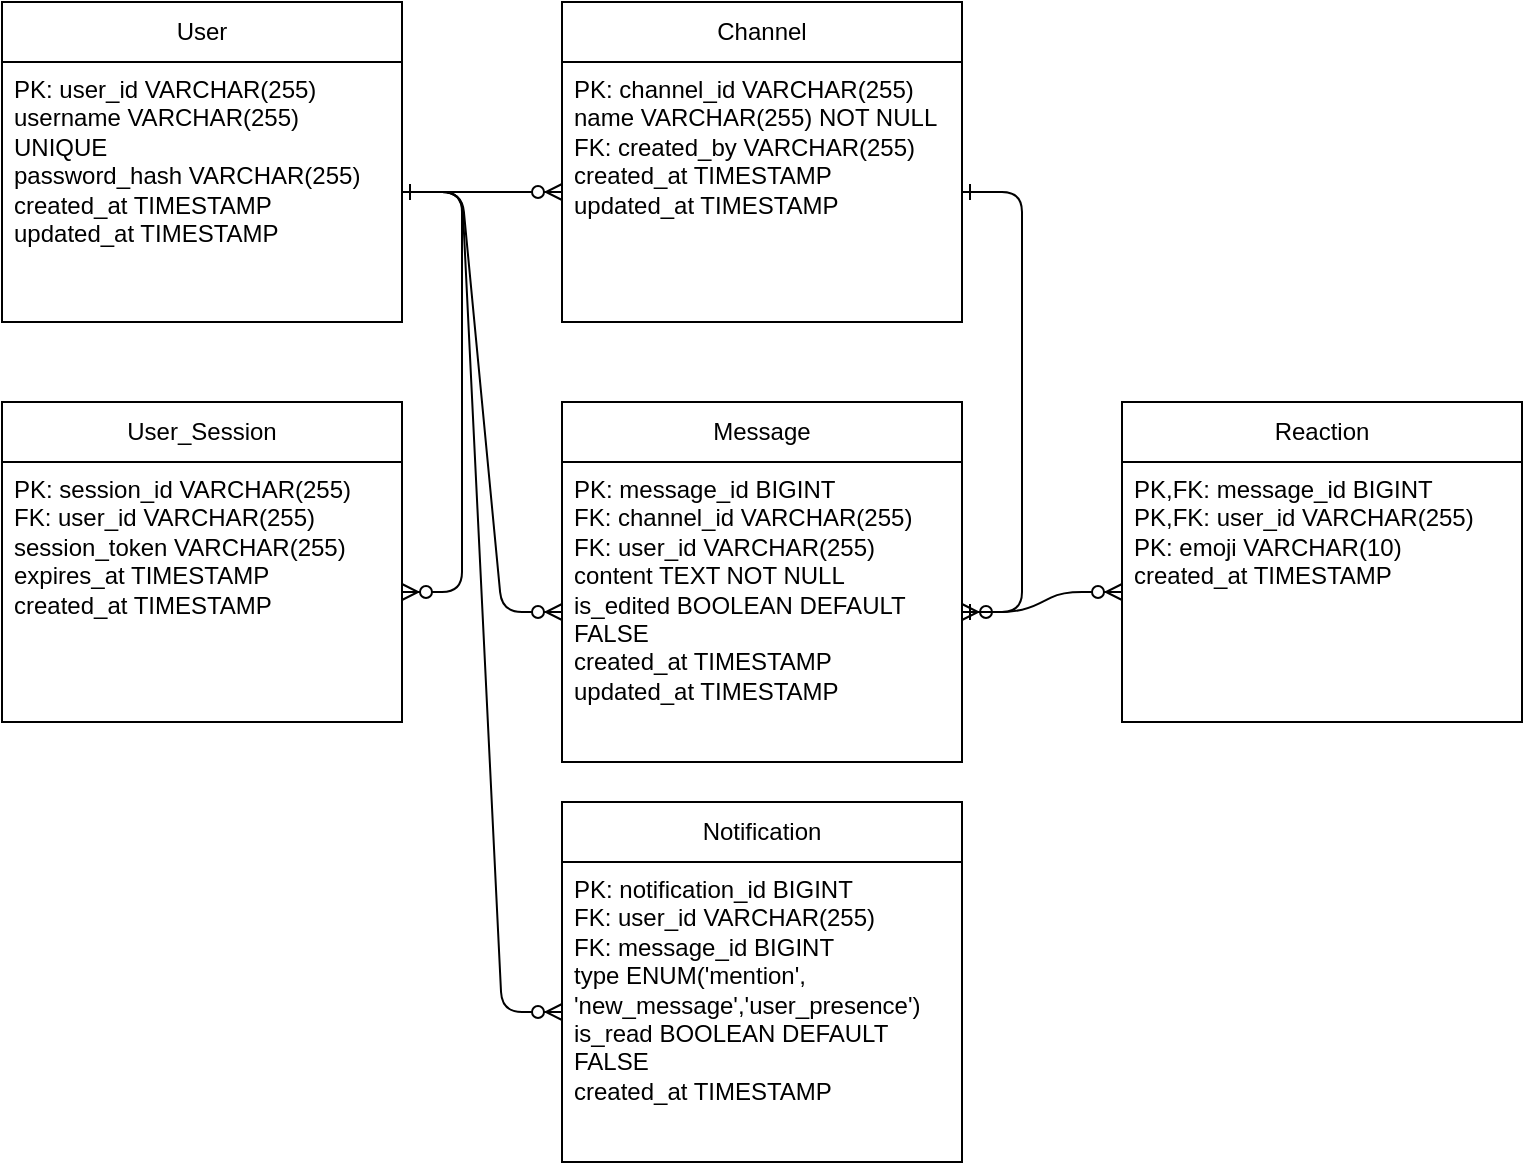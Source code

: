 <?xml version="1.0" encoding="UTF-8"?>
<mxfile version="21.1.1" type="device">
  <diagram id="chat-app-er" name="Chat App ER Diagram">
    <mxGraphModel dx="1422" dy="762" grid="1" gridSize="10" guides="1" tooltips="1" connect="1" arrows="1" fold="1" page="1" pageScale="1" pageWidth="827" pageHeight="1169" math="0" shadow="0">
      <root>
        <mxCell id="0" />
        <mxCell id="1" parent="0" />
        
        <!-- User Table -->
        <mxCell id="user-table" value="User" style="swimlane;fontStyle=0;childLayout=stackLayout;horizontal=1;startSize=30;horizontalStack=0;resizeParent=1;resizeParentMax=0;resizeLast=0;collapsible=1;marginBottom=0;whiteSpace=wrap;html=1;" vertex="1" parent="1">
          <mxGeometry x="40" y="40" width="200" height="160" as="geometry" />
        </mxCell>
        <mxCell id="user-fields" value="PK: user_id VARCHAR(255)&#xa;username VARCHAR(255) UNIQUE&#xa;password_hash VARCHAR(255)&#xa;created_at TIMESTAMP&#xa;updated_at TIMESTAMP" style="text;strokeColor=none;fillColor=none;align=left;verticalAlign=top;spacingLeft=4;spacingRight=4;overflow=hidden;points=[[0,0.5],[1,0.5]];portConstraint=eastwest;rotatable=0;whiteSpace=wrap;html=1;" vertex="1" parent="user-table">
          <mxGeometry y="30" width="200" height="130" as="geometry" />
        </mxCell>

        <!-- User_Session Table -->
        <mxCell id="session-table" value="User_Session" style="swimlane;fontStyle=0;childLayout=stackLayout;horizontal=1;startSize=30;horizontalStack=0;resizeParent=1;resizeParentMax=0;resizeLast=0;collapsible=1;marginBottom=0;whiteSpace=wrap;html=1;" vertex="1" parent="1">
          <mxGeometry x="40" y="240" width="200" height="160" as="geometry" />
        </mxCell>
        <mxCell id="session-fields" value="PK: session_id VARCHAR(255)&#xa;FK: user_id VARCHAR(255)&#xa;session_token VARCHAR(255)&#xa;expires_at TIMESTAMP&#xa;created_at TIMESTAMP" style="text;strokeColor=none;fillColor=none;align=left;verticalAlign=top;spacingLeft=4;spacingRight=4;overflow=hidden;points=[[0,0.5],[1,0.5]];portConstraint=eastwest;rotatable=0;whiteSpace=wrap;html=1;" vertex="1" parent="session-table">
          <mxGeometry y="30" width="200" height="130" as="geometry" />
        </mxCell>

        <!-- Channel Table -->
        <mxCell id="channel-table" value="Channel" style="swimlane;fontStyle=0;childLayout=stackLayout;horizontal=1;startSize=30;horizontalStack=0;resizeParent=1;resizeParentMax=0;resizeLast=0;collapsible=1;marginBottom=0;whiteSpace=wrap;html=1;" vertex="1" parent="1">
          <mxGeometry x="320" y="40" width="200" height="160" as="geometry" />
        </mxCell>
        <mxCell id="channel-fields" value="PK: channel_id VARCHAR(255)&#xa;name VARCHAR(255) NOT NULL&#xa;FK: created_by VARCHAR(255)&#xa;created_at TIMESTAMP&#xa;updated_at TIMESTAMP" style="text;strokeColor=none;fillColor=none;align=left;verticalAlign=top;spacingLeft=4;spacingRight=4;overflow=hidden;points=[[0,0.5],[1,0.5]];portConstraint=eastwest;rotatable=0;whiteSpace=wrap;html=1;" vertex="1" parent="channel-table">
          <mxGeometry y="30" width="200" height="130" as="geometry" />
        </mxCell>

        <!-- Message Table -->
        <mxCell id="message-table" value="Message" style="swimlane;fontStyle=0;childLayout=stackLayout;horizontal=1;startSize=30;horizontalStack=0;resizeParent=1;resizeParentMax=0;resizeLast=0;collapsible=1;marginBottom=0;whiteSpace=wrap;html=1;" vertex="1" parent="1">
          <mxGeometry x="320" y="240" width="200" height="180" as="geometry" />
        </mxCell>
        <mxCell id="message-fields" value="PK: message_id BIGINT&#xa;FK: channel_id VARCHAR(255)&#xa;FK: user_id VARCHAR(255)&#xa;content TEXT NOT NULL&#xa;is_edited BOOLEAN DEFAULT FALSE&#xa;created_at TIMESTAMP&#xa;updated_at TIMESTAMP" style="text;strokeColor=none;fillColor=none;align=left;verticalAlign=top;spacingLeft=4;spacingRight=4;overflow=hidden;points=[[0,0.5],[1,0.5]];portConstraint=eastwest;rotatable=0;whiteSpace=wrap;html=1;" vertex="1" parent="message-table">
          <mxGeometry y="30" width="200" height="150" as="geometry" />
        </mxCell>

        <!-- Reaction Table -->
        <mxCell id="reaction-table" value="Reaction" style="swimlane;fontStyle=0;childLayout=stackLayout;horizontal=1;startSize=30;horizontalStack=0;resizeParent=1;resizeParentMax=0;resizeLast=0;collapsible=1;marginBottom=0;whiteSpace=wrap;html=1;" vertex="1" parent="1">
          <mxGeometry x="600" y="240" width="200" height="160" as="geometry" />
        </mxCell>
        <mxCell id="reaction-fields" value="PK,FK: message_id BIGINT&#xa;PK,FK: user_id VARCHAR(255)&#xa;PK: emoji VARCHAR(10)&#xa;created_at TIMESTAMP" style="text;strokeColor=none;fillColor=none;align=left;verticalAlign=top;spacingLeft=4;spacingRight=4;overflow=hidden;points=[[0,0.5],[1,0.5]];portConstraint=eastwest;rotatable=0;whiteSpace=wrap;html=1;" vertex="1" parent="reaction-table">
          <mxGeometry y="30" width="200" height="130" as="geometry" />
        </mxCell>

        <!-- Notification Table -->
        <mxCell id="notification-table" value="Notification" style="swimlane;fontStyle=0;childLayout=stackLayout;horizontal=1;startSize=30;horizontalStack=0;resizeParent=1;resizeParentMax=0;resizeLast=0;collapsible=1;marginBottom=0;whiteSpace=wrap;html=1;" vertex="1" parent="1">
          <mxGeometry x="320" y="440" width="200" height="180" as="geometry" />
        </mxCell>
        <mxCell id="notification-fields" value="PK: notification_id BIGINT&#xa;FK: user_id VARCHAR(255)&#xa;FK: message_id BIGINT&#xa;type ENUM('mention',&#xa;'new_message','user_presence')&#xa;is_read BOOLEAN DEFAULT FALSE&#xa;created_at TIMESTAMP" style="text;strokeColor=none;fillColor=none;align=left;verticalAlign=top;spacingLeft=4;spacingRight=4;overflow=hidden;points=[[0,0.5],[1,0.5]];portConstraint=eastwest;rotatable=0;whiteSpace=wrap;html=1;" vertex="1" parent="notification-table">
          <mxGeometry y="30" width="200" height="150" as="geometry" />
        </mxCell>

        <!-- Relationships -->
        <!-- User -> User_Session -->
        <mxCell id="user-session-rel" value="" style="edgeStyle=entityRelationEdgeStyle;fontSize=12;html=1;endArrow=ERzeroToMany;endFill=1;startArrow=ERone;startFill=0;" edge="1" parent="1" source="user-fields" target="session-fields">
          <mxGeometry width="100" height="100" relative="1" as="geometry" />
        </mxCell>

        <!-- User -> Channel -->
        <mxCell id="user-channel-rel" value="" style="edgeStyle=entityRelationEdgeStyle;fontSize=12;html=1;endArrow=ERzeroToMany;endFill=1;startArrow=ERone;startFill=0;" edge="1" parent="1" source="user-fields" target="channel-fields">
          <mxGeometry width="100" height="100" relative="1" as="geometry" />
        </mxCell>

        <!-- Channel -> Message -->
        <mxCell id="channel-message-rel" value="" style="edgeStyle=entityRelationEdgeStyle;fontSize=12;html=1;endArrow=ERzeroToMany;endFill=1;startArrow=ERone;startFill=0;" edge="1" parent="1" source="channel-fields" target="message-fields">
          <mxGeometry width="100" height="100" relative="1" as="geometry" />
        </mxCell>

        <!-- User -> Message -->
        <mxCell id="user-message-rel" value="" style="edgeStyle=entityRelationEdgeStyle;fontSize=12;html=1;endArrow=ERzeroToMany;endFill=1;startArrow=ERone;startFill=0;" edge="1" parent="1" source="user-fields" target="message-fields">
          <mxGeometry width="100" height="100" relative="1" as="geometry" />
        </mxCell>

        <!-- Message -> Reaction -->
        <mxCell id="message-reaction-rel" value="" style="edgeStyle=entityRelationEdgeStyle;fontSize=12;html=1;endArrow=ERzeroToMany;endFill=1;startArrow=ERone;startFill=0;" edge="1" parent="1" source="message-fields" target="reaction-fields">
          <mxGeometry width="100" height="100" relative="1" as="geometry" />
        </mxCell>

        <!-- User -> Notification -->
        <mxCell id="user-notification-rel" value="" style="edgeStyle=entityRelationEdgeStyle;fontSize=12;html=1;endArrow=ERzeroToMany;endFill=1;startArrow=ERone;startFill=0;" edge="1" parent="1" source="user-fields" target="notification-fields">
          <mxGeometry width="100" height="100" relative="1" as="geometry" />
        </mxCell>

      </root>
    </mxGraphModel>
  </diagram>
</mxfile>
